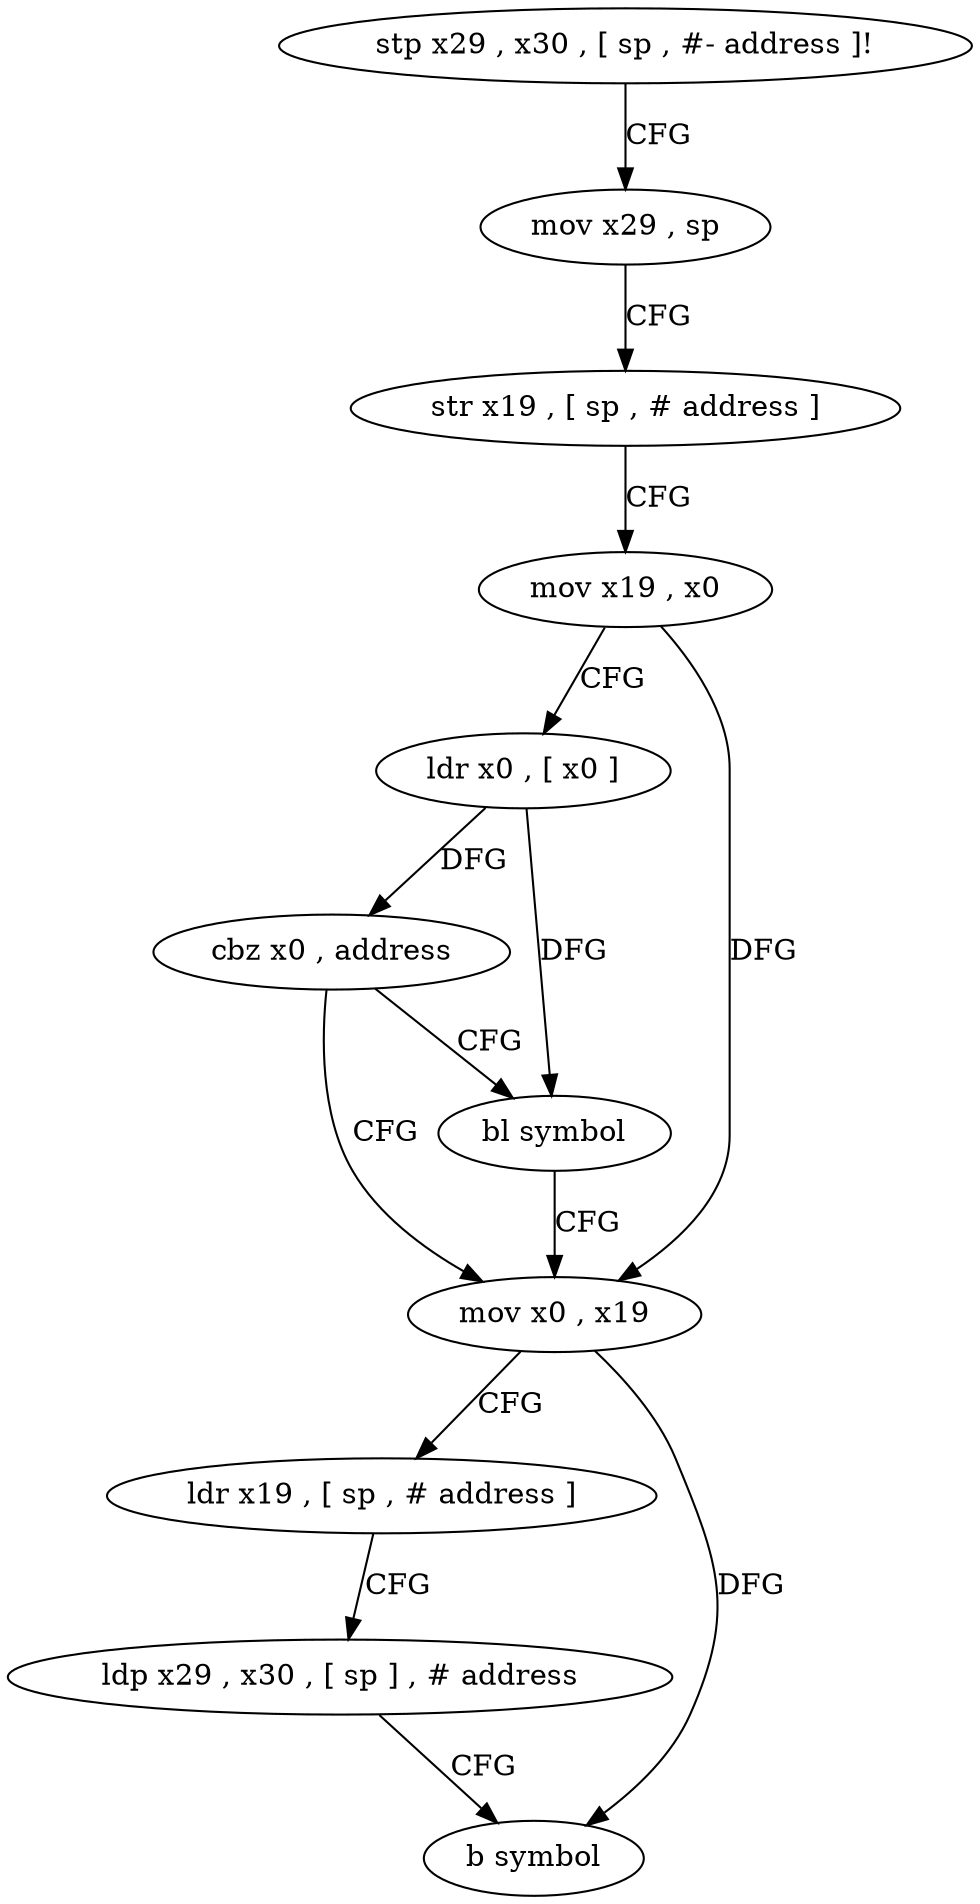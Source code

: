 digraph "func" {
"120232" [label = "stp x29 , x30 , [ sp , #- address ]!" ]
"120236" [label = "mov x29 , sp" ]
"120240" [label = "str x19 , [ sp , # address ]" ]
"120244" [label = "mov x19 , x0" ]
"120248" [label = "ldr x0 , [ x0 ]" ]
"120252" [label = "cbz x0 , address" ]
"120260" [label = "mov x0 , x19" ]
"120256" [label = "bl symbol" ]
"120264" [label = "ldr x19 , [ sp , # address ]" ]
"120268" [label = "ldp x29 , x30 , [ sp ] , # address" ]
"120272" [label = "b symbol" ]
"120232" -> "120236" [ label = "CFG" ]
"120236" -> "120240" [ label = "CFG" ]
"120240" -> "120244" [ label = "CFG" ]
"120244" -> "120248" [ label = "CFG" ]
"120244" -> "120260" [ label = "DFG" ]
"120248" -> "120252" [ label = "DFG" ]
"120248" -> "120256" [ label = "DFG" ]
"120252" -> "120260" [ label = "CFG" ]
"120252" -> "120256" [ label = "CFG" ]
"120260" -> "120264" [ label = "CFG" ]
"120260" -> "120272" [ label = "DFG" ]
"120256" -> "120260" [ label = "CFG" ]
"120264" -> "120268" [ label = "CFG" ]
"120268" -> "120272" [ label = "CFG" ]
}
